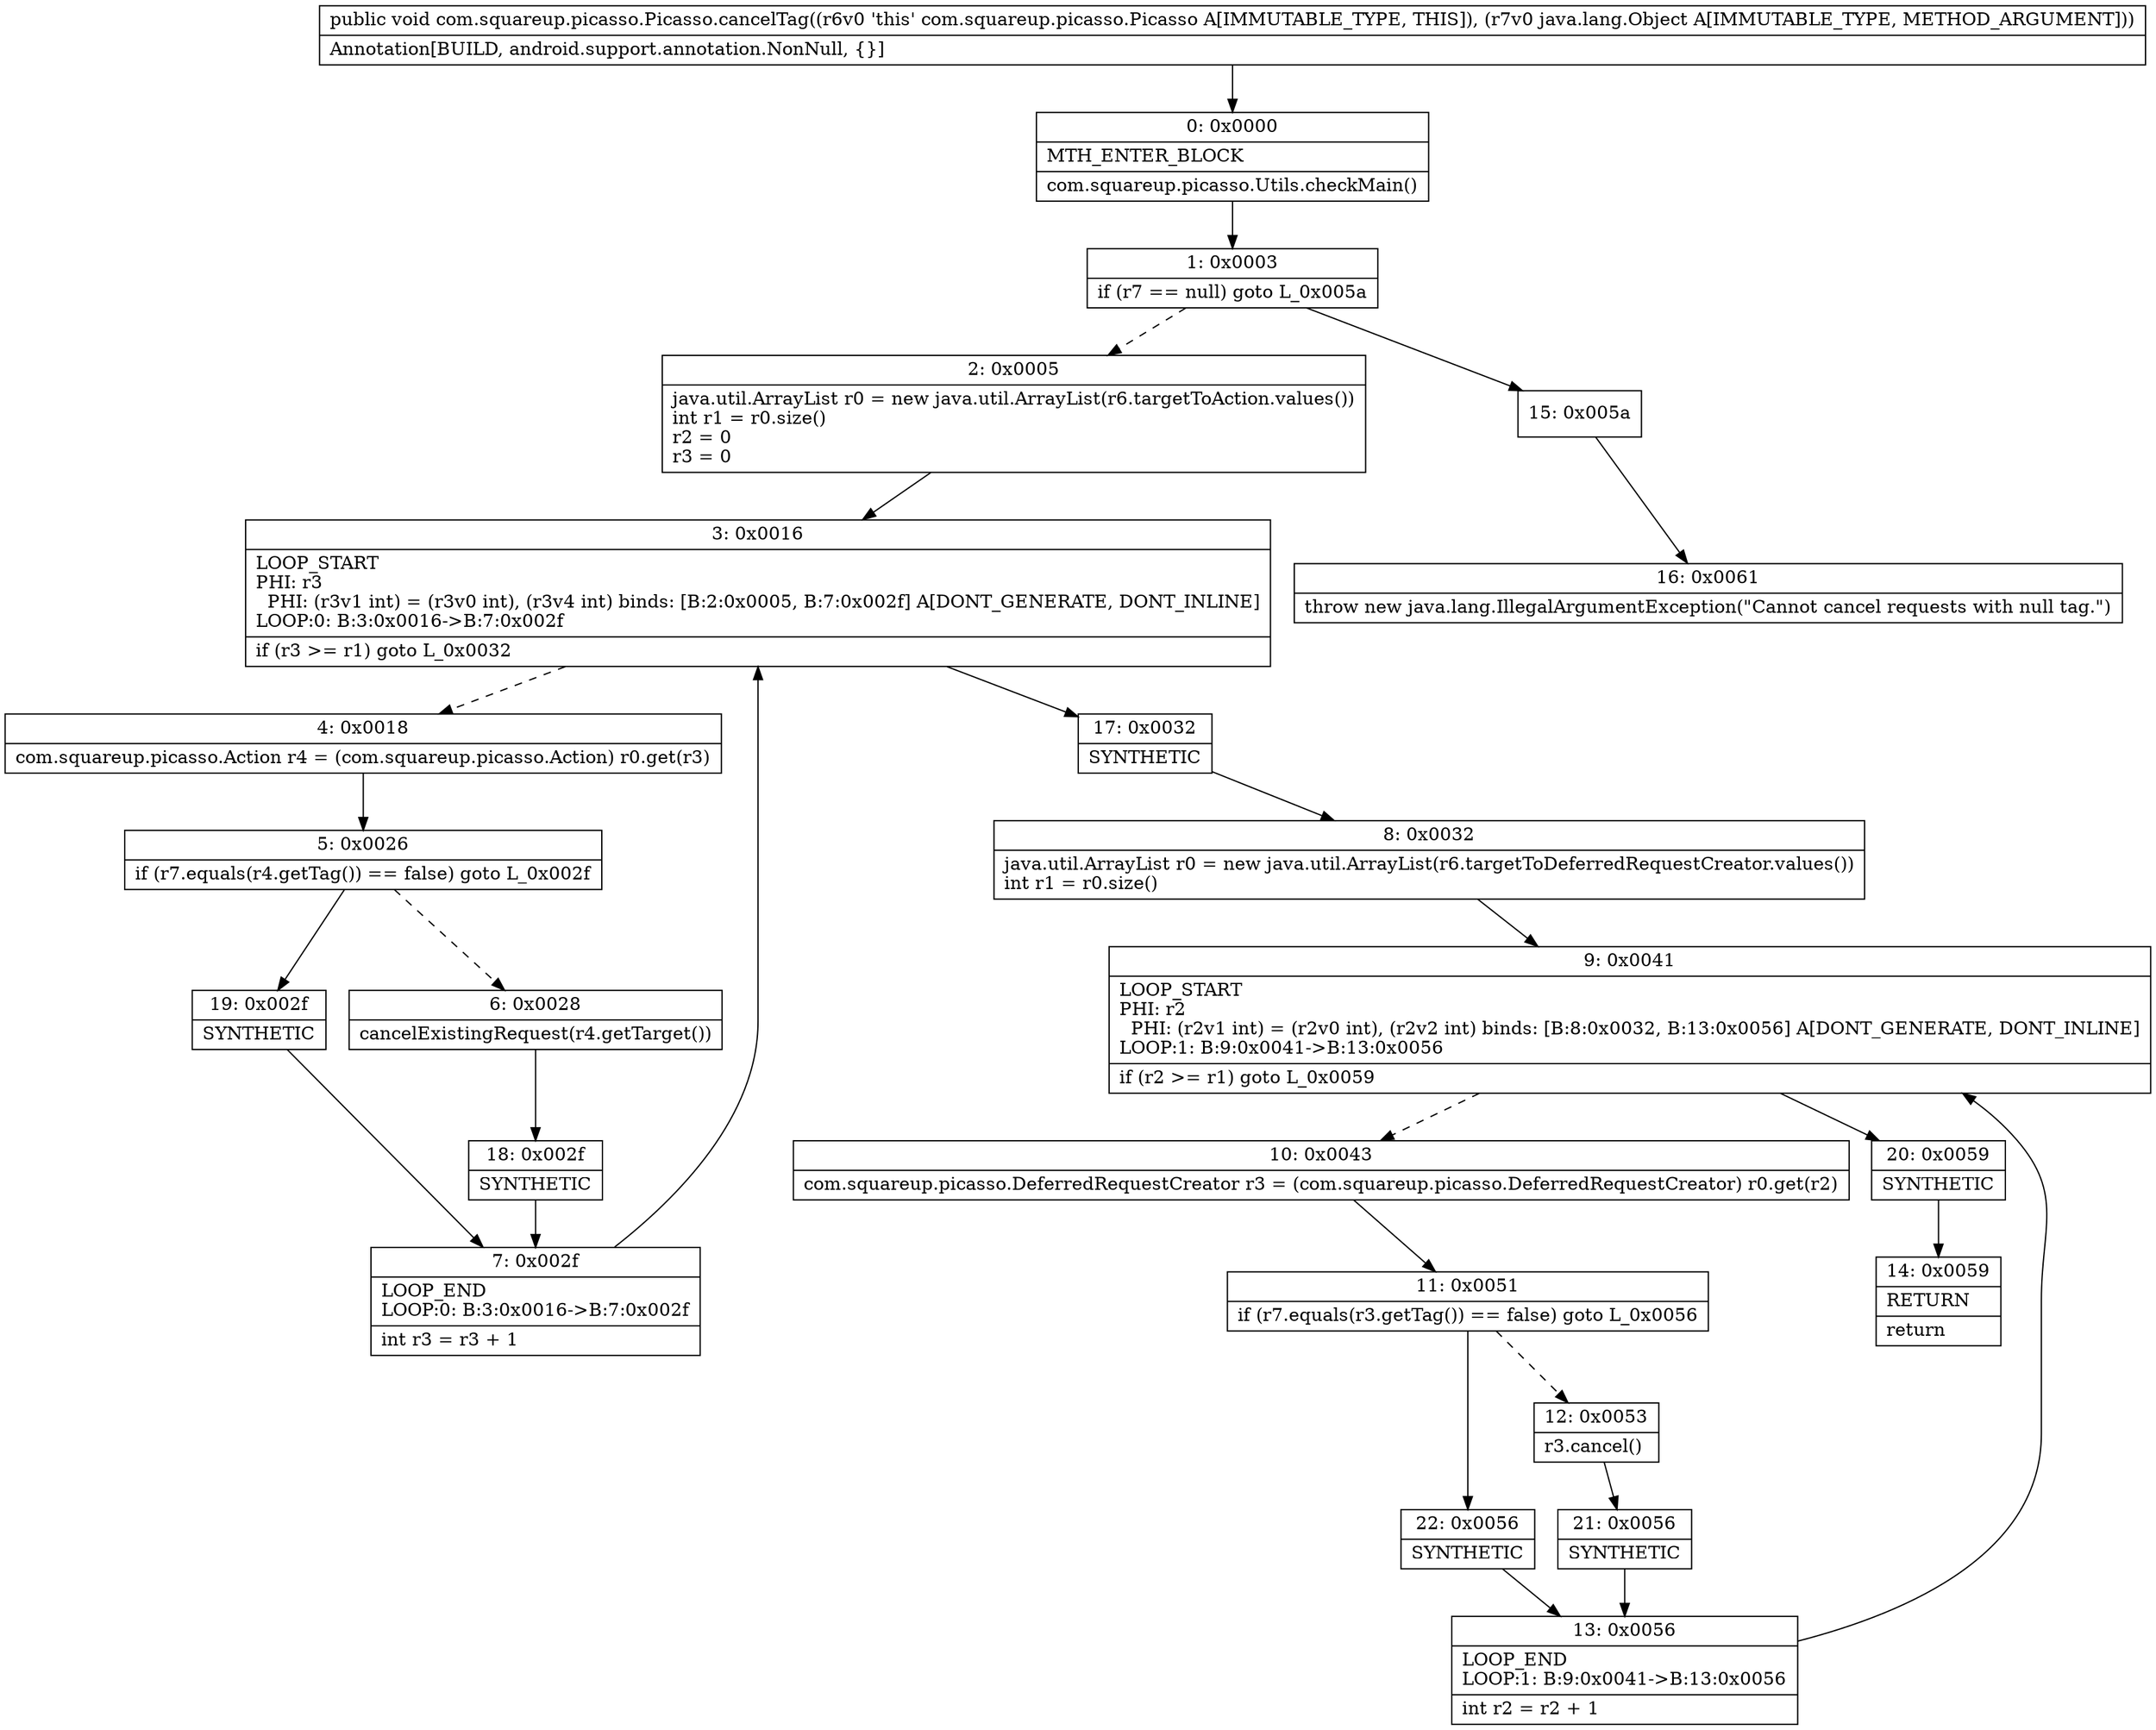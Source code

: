 digraph "CFG forcom.squareup.picasso.Picasso.cancelTag(Ljava\/lang\/Object;)V" {
Node_0 [shape=record,label="{0\:\ 0x0000|MTH_ENTER_BLOCK\l|com.squareup.picasso.Utils.checkMain()\l}"];
Node_1 [shape=record,label="{1\:\ 0x0003|if (r7 == null) goto L_0x005a\l}"];
Node_2 [shape=record,label="{2\:\ 0x0005|java.util.ArrayList r0 = new java.util.ArrayList(r6.targetToAction.values())\lint r1 = r0.size()\lr2 = 0\lr3 = 0\l}"];
Node_3 [shape=record,label="{3\:\ 0x0016|LOOP_START\lPHI: r3 \l  PHI: (r3v1 int) = (r3v0 int), (r3v4 int) binds: [B:2:0x0005, B:7:0x002f] A[DONT_GENERATE, DONT_INLINE]\lLOOP:0: B:3:0x0016\-\>B:7:0x002f\l|if (r3 \>= r1) goto L_0x0032\l}"];
Node_4 [shape=record,label="{4\:\ 0x0018|com.squareup.picasso.Action r4 = (com.squareup.picasso.Action) r0.get(r3)\l}"];
Node_5 [shape=record,label="{5\:\ 0x0026|if (r7.equals(r4.getTag()) == false) goto L_0x002f\l}"];
Node_6 [shape=record,label="{6\:\ 0x0028|cancelExistingRequest(r4.getTarget())\l}"];
Node_7 [shape=record,label="{7\:\ 0x002f|LOOP_END\lLOOP:0: B:3:0x0016\-\>B:7:0x002f\l|int r3 = r3 + 1\l}"];
Node_8 [shape=record,label="{8\:\ 0x0032|java.util.ArrayList r0 = new java.util.ArrayList(r6.targetToDeferredRequestCreator.values())\lint r1 = r0.size()\l}"];
Node_9 [shape=record,label="{9\:\ 0x0041|LOOP_START\lPHI: r2 \l  PHI: (r2v1 int) = (r2v0 int), (r2v2 int) binds: [B:8:0x0032, B:13:0x0056] A[DONT_GENERATE, DONT_INLINE]\lLOOP:1: B:9:0x0041\-\>B:13:0x0056\l|if (r2 \>= r1) goto L_0x0059\l}"];
Node_10 [shape=record,label="{10\:\ 0x0043|com.squareup.picasso.DeferredRequestCreator r3 = (com.squareup.picasso.DeferredRequestCreator) r0.get(r2)\l}"];
Node_11 [shape=record,label="{11\:\ 0x0051|if (r7.equals(r3.getTag()) == false) goto L_0x0056\l}"];
Node_12 [shape=record,label="{12\:\ 0x0053|r3.cancel()\l}"];
Node_13 [shape=record,label="{13\:\ 0x0056|LOOP_END\lLOOP:1: B:9:0x0041\-\>B:13:0x0056\l|int r2 = r2 + 1\l}"];
Node_14 [shape=record,label="{14\:\ 0x0059|RETURN\l|return\l}"];
Node_15 [shape=record,label="{15\:\ 0x005a}"];
Node_16 [shape=record,label="{16\:\ 0x0061|throw new java.lang.IllegalArgumentException(\"Cannot cancel requests with null tag.\")\l}"];
Node_17 [shape=record,label="{17\:\ 0x0032|SYNTHETIC\l}"];
Node_18 [shape=record,label="{18\:\ 0x002f|SYNTHETIC\l}"];
Node_19 [shape=record,label="{19\:\ 0x002f|SYNTHETIC\l}"];
Node_20 [shape=record,label="{20\:\ 0x0059|SYNTHETIC\l}"];
Node_21 [shape=record,label="{21\:\ 0x0056|SYNTHETIC\l}"];
Node_22 [shape=record,label="{22\:\ 0x0056|SYNTHETIC\l}"];
MethodNode[shape=record,label="{public void com.squareup.picasso.Picasso.cancelTag((r6v0 'this' com.squareup.picasso.Picasso A[IMMUTABLE_TYPE, THIS]), (r7v0 java.lang.Object A[IMMUTABLE_TYPE, METHOD_ARGUMENT]))  | Annotation[BUILD, android.support.annotation.NonNull, \{\}]\l}"];
MethodNode -> Node_0;
Node_0 -> Node_1;
Node_1 -> Node_2[style=dashed];
Node_1 -> Node_15;
Node_2 -> Node_3;
Node_3 -> Node_4[style=dashed];
Node_3 -> Node_17;
Node_4 -> Node_5;
Node_5 -> Node_6[style=dashed];
Node_5 -> Node_19;
Node_6 -> Node_18;
Node_7 -> Node_3;
Node_8 -> Node_9;
Node_9 -> Node_10[style=dashed];
Node_9 -> Node_20;
Node_10 -> Node_11;
Node_11 -> Node_12[style=dashed];
Node_11 -> Node_22;
Node_12 -> Node_21;
Node_13 -> Node_9;
Node_15 -> Node_16;
Node_17 -> Node_8;
Node_18 -> Node_7;
Node_19 -> Node_7;
Node_20 -> Node_14;
Node_21 -> Node_13;
Node_22 -> Node_13;
}


